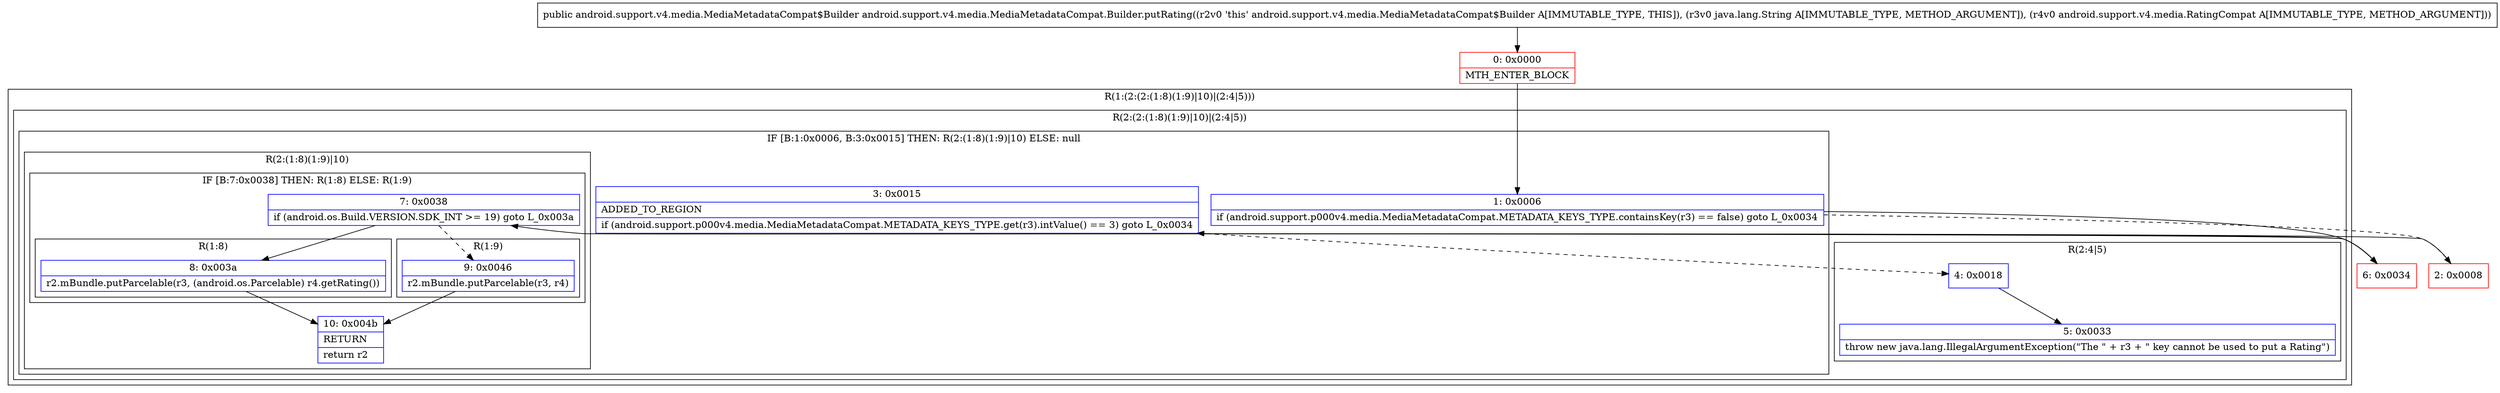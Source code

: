 digraph "CFG forandroid.support.v4.media.MediaMetadataCompat.Builder.putRating(Ljava\/lang\/String;Landroid\/support\/v4\/media\/RatingCompat;)Landroid\/support\/v4\/media\/MediaMetadataCompat$Builder;" {
subgraph cluster_Region_1918527167 {
label = "R(1:(2:(2:(1:8)(1:9)|10)|(2:4|5)))";
node [shape=record,color=blue];
subgraph cluster_Region_570430455 {
label = "R(2:(2:(1:8)(1:9)|10)|(2:4|5))";
node [shape=record,color=blue];
subgraph cluster_IfRegion_1464308517 {
label = "IF [B:1:0x0006, B:3:0x0015] THEN: R(2:(1:8)(1:9)|10) ELSE: null";
node [shape=record,color=blue];
Node_1 [shape=record,label="{1\:\ 0x0006|if (android.support.p000v4.media.MediaMetadataCompat.METADATA_KEYS_TYPE.containsKey(r3) == false) goto L_0x0034\l}"];
Node_3 [shape=record,label="{3\:\ 0x0015|ADDED_TO_REGION\l|if (android.support.p000v4.media.MediaMetadataCompat.METADATA_KEYS_TYPE.get(r3).intValue() == 3) goto L_0x0034\l}"];
subgraph cluster_Region_1291238911 {
label = "R(2:(1:8)(1:9)|10)";
node [shape=record,color=blue];
subgraph cluster_IfRegion_1832404288 {
label = "IF [B:7:0x0038] THEN: R(1:8) ELSE: R(1:9)";
node [shape=record,color=blue];
Node_7 [shape=record,label="{7\:\ 0x0038|if (android.os.Build.VERSION.SDK_INT \>= 19) goto L_0x003a\l}"];
subgraph cluster_Region_1325755579 {
label = "R(1:8)";
node [shape=record,color=blue];
Node_8 [shape=record,label="{8\:\ 0x003a|r2.mBundle.putParcelable(r3, (android.os.Parcelable) r4.getRating())\l}"];
}
subgraph cluster_Region_607125701 {
label = "R(1:9)";
node [shape=record,color=blue];
Node_9 [shape=record,label="{9\:\ 0x0046|r2.mBundle.putParcelable(r3, r4)\l}"];
}
}
Node_10 [shape=record,label="{10\:\ 0x004b|RETURN\l|return r2\l}"];
}
}
subgraph cluster_Region_1573931257 {
label = "R(2:4|5)";
node [shape=record,color=blue];
Node_4 [shape=record,label="{4\:\ 0x0018}"];
Node_5 [shape=record,label="{5\:\ 0x0033|throw new java.lang.IllegalArgumentException(\"The \" + r3 + \" key cannot be used to put a Rating\")\l}"];
}
}
}
Node_0 [shape=record,color=red,label="{0\:\ 0x0000|MTH_ENTER_BLOCK\l}"];
Node_2 [shape=record,color=red,label="{2\:\ 0x0008}"];
Node_6 [shape=record,color=red,label="{6\:\ 0x0034}"];
MethodNode[shape=record,label="{public android.support.v4.media.MediaMetadataCompat$Builder android.support.v4.media.MediaMetadataCompat.Builder.putRating((r2v0 'this' android.support.v4.media.MediaMetadataCompat$Builder A[IMMUTABLE_TYPE, THIS]), (r3v0 java.lang.String A[IMMUTABLE_TYPE, METHOD_ARGUMENT]), (r4v0 android.support.v4.media.RatingCompat A[IMMUTABLE_TYPE, METHOD_ARGUMENT])) }"];
MethodNode -> Node_0;
Node_1 -> Node_2[style=dashed];
Node_1 -> Node_6;
Node_3 -> Node_4[style=dashed];
Node_3 -> Node_6;
Node_7 -> Node_8;
Node_7 -> Node_9[style=dashed];
Node_8 -> Node_10;
Node_9 -> Node_10;
Node_4 -> Node_5;
Node_0 -> Node_1;
Node_2 -> Node_3;
Node_6 -> Node_7;
}

